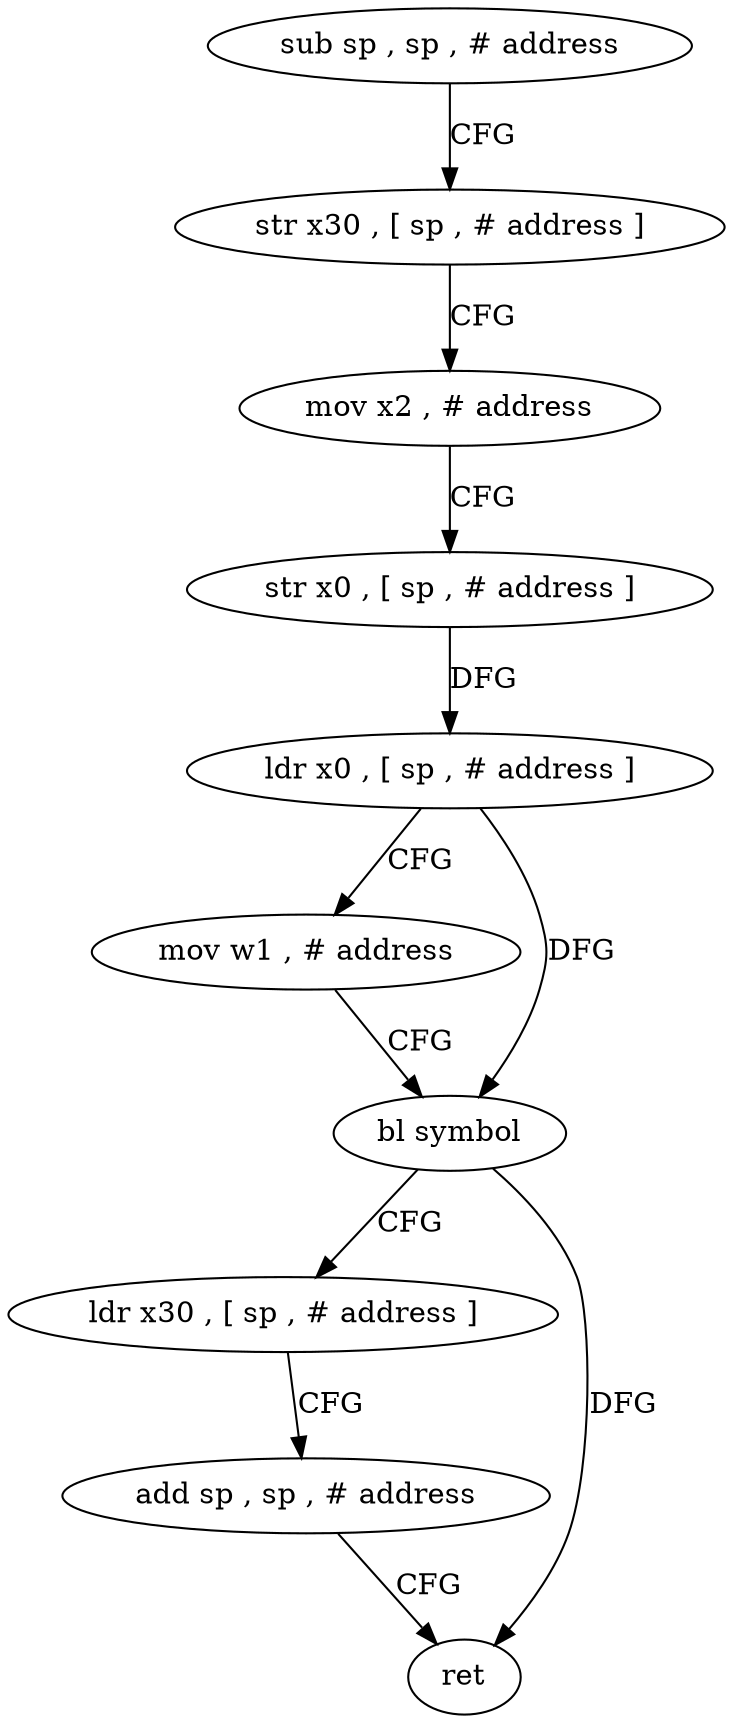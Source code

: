 digraph "func" {
"4317504" [label = "sub sp , sp , # address" ]
"4317508" [label = "str x30 , [ sp , # address ]" ]
"4317512" [label = "mov x2 , # address" ]
"4317516" [label = "str x0 , [ sp , # address ]" ]
"4317520" [label = "ldr x0 , [ sp , # address ]" ]
"4317524" [label = "mov w1 , # address" ]
"4317528" [label = "bl symbol" ]
"4317532" [label = "ldr x30 , [ sp , # address ]" ]
"4317536" [label = "add sp , sp , # address" ]
"4317540" [label = "ret" ]
"4317504" -> "4317508" [ label = "CFG" ]
"4317508" -> "4317512" [ label = "CFG" ]
"4317512" -> "4317516" [ label = "CFG" ]
"4317516" -> "4317520" [ label = "DFG" ]
"4317520" -> "4317524" [ label = "CFG" ]
"4317520" -> "4317528" [ label = "DFG" ]
"4317524" -> "4317528" [ label = "CFG" ]
"4317528" -> "4317532" [ label = "CFG" ]
"4317528" -> "4317540" [ label = "DFG" ]
"4317532" -> "4317536" [ label = "CFG" ]
"4317536" -> "4317540" [ label = "CFG" ]
}
